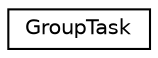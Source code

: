 digraph "Graphical Class Hierarchy"
{
 // LATEX_PDF_SIZE
  edge [fontname="Helvetica",fontsize="10",labelfontname="Helvetica",labelfontsize="10"];
  node [fontname="Helvetica",fontsize="10",shape=record];
  rankdir="LR";
  Node0 [label="GroupTask",height=0.2,width=0.4,color="black", fillcolor="white", style="filled",URL="$classGroupTask.html",tooltip=" "];
}
